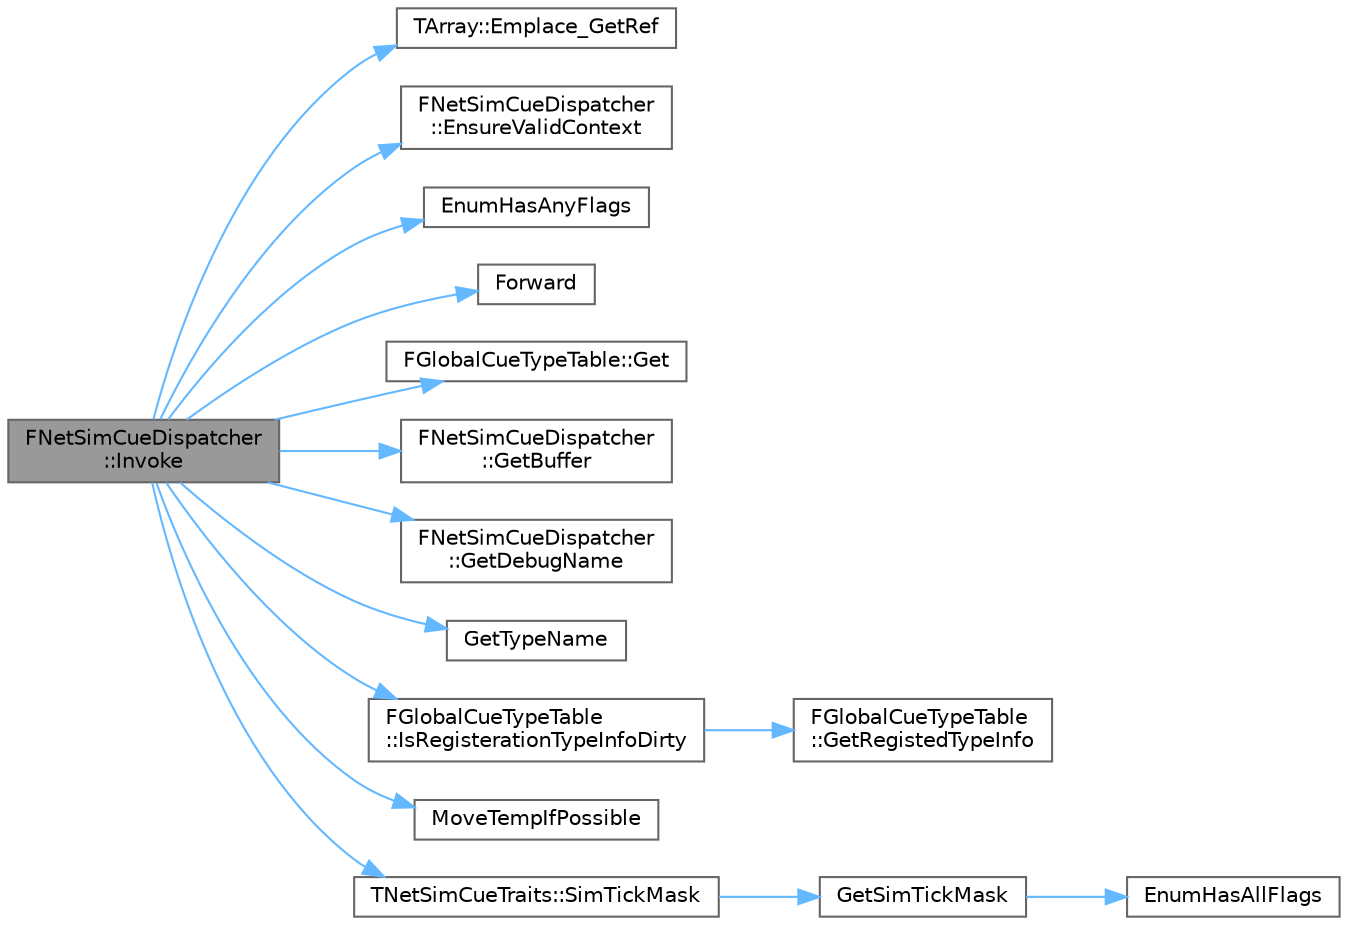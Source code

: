 digraph "FNetSimCueDispatcher::Invoke"
{
 // INTERACTIVE_SVG=YES
 // LATEX_PDF_SIZE
  bgcolor="transparent";
  edge [fontname=Helvetica,fontsize=10,labelfontname=Helvetica,labelfontsize=10];
  node [fontname=Helvetica,fontsize=10,shape=box,height=0.2,width=0.4];
  rankdir="LR";
  Node1 [id="Node000001",label="FNetSimCueDispatcher\l::Invoke",height=0.2,width=0.4,color="gray40", fillcolor="grey60", style="filled", fontcolor="black",tooltip=" "];
  Node1 -> Node2 [id="edge1_Node000001_Node000002",color="steelblue1",style="solid",tooltip=" "];
  Node2 [id="Node000002",label="TArray::Emplace_GetRef",height=0.2,width=0.4,color="grey40", fillcolor="white", style="filled",URL="$d4/d52/classTArray.html#a48a525ff9aca674ea8f4129630b67d9d",tooltip="Constructs a new item at the end of the array, possibly reallocating the whole array to fit."];
  Node1 -> Node3 [id="edge2_Node000001_Node000003",color="steelblue1",style="solid",tooltip=" "];
  Node3 [id="Node000003",label="FNetSimCueDispatcher\l::EnsureValidContext",height=0.2,width=0.4,color="grey40", fillcolor="white", style="filled",URL="$df/d26/structFNetSimCueDispatcher.html#a382fdc7c81373ebb72c2fa2c70a4e165",tooltip=" "];
  Node1 -> Node4 [id="edge3_Node000001_Node000004",color="steelblue1",style="solid",tooltip=" "];
  Node4 [id="Node000004",label="EnumHasAnyFlags",height=0.2,width=0.4,color="grey40", fillcolor="white", style="filled",URL="$d8/de7/EnumClassFlags_8h.html#a584482cc5c314e3e8ea8d24c7adf9f6e",tooltip=" "];
  Node1 -> Node5 [id="edge4_Node000001_Node000005",color="steelblue1",style="solid",tooltip=" "];
  Node5 [id="Node000005",label="Forward",height=0.2,width=0.4,color="grey40", fillcolor="white", style="filled",URL="$d4/d24/UnrealTemplate_8h.html#a68f280c1d561a8899a1e9e3ea8405d00",tooltip="Forward will cast a reference to an rvalue reference."];
  Node1 -> Node6 [id="edge5_Node000001_Node000006",color="steelblue1",style="solid",tooltip=" "];
  Node6 [id="Node000006",label="FGlobalCueTypeTable::Get",height=0.2,width=0.4,color="grey40", fillcolor="white", style="filled",URL="$df/d90/classFGlobalCueTypeTable.html#a086aea2552c1754598b9f739c2761ae7",tooltip=" "];
  Node1 -> Node7 [id="edge6_Node000001_Node000007",color="steelblue1",style="solid",tooltip=" "];
  Node7 [id="Node000007",label="FNetSimCueDispatcher\l::GetBuffer",height=0.2,width=0.4,color="grey40", fillcolor="white", style="filled",URL="$df/d26/structFNetSimCueDispatcher.html#a85736eae78d8823bbf78f87cdac77e8a",tooltip=" "];
  Node1 -> Node8 [id="edge7_Node000001_Node000008",color="steelblue1",style="solid",tooltip=" "];
  Node8 [id="Node000008",label="FNetSimCueDispatcher\l::GetDebugName",height=0.2,width=0.4,color="grey40", fillcolor="white", style="filled",URL="$df/d26/structFNetSimCueDispatcher.html#a5ae860587bc31b02f49f658fba0fdfb7",tooltip=" "];
  Node1 -> Node9 [id="edge8_Node000001_Node000009",color="steelblue1",style="solid",tooltip=" "];
  Node9 [id="Node000009",label="GetTypeName",height=0.2,width=0.4,color="grey40", fillcolor="white", style="filled",URL="$d4/d55/Casts_8h.html#aa2d5a86c9c6bef2ec5044c646fa4082c",tooltip=" "];
  Node1 -> Node10 [id="edge9_Node000001_Node000010",color="steelblue1",style="solid",tooltip=" "];
  Node10 [id="Node000010",label="FGlobalCueTypeTable\l::IsRegisterationTypeInfoDirty",height=0.2,width=0.4,color="grey40", fillcolor="white", style="filled",URL="$df/d90/classFGlobalCueTypeTable.html#adeb92b837f882ca322fc747ebc83d72b",tooltip=" "];
  Node10 -> Node11 [id="edge10_Node000010_Node000011",color="steelblue1",style="solid",tooltip=" "];
  Node11 [id="Node000011",label="FGlobalCueTypeTable\l::GetRegistedTypeInfo",height=0.2,width=0.4,color="grey40", fillcolor="white", style="filled",URL="$df/d90/classFGlobalCueTypeTable.html#a02a8e175a60223e59ab5e72d8e6876b0",tooltip=" "];
  Node1 -> Node12 [id="edge11_Node000001_Node000012",color="steelblue1",style="solid",tooltip=" "];
  Node12 [id="Node000012",label="MoveTempIfPossible",height=0.2,width=0.4,color="grey40", fillcolor="white", style="filled",URL="$d4/d24/UnrealTemplate_8h.html#aa0a9897f3eb4c8a5771f3702d2ed9819",tooltip="MoveTempIfPossible will cast a reference to an rvalue reference."];
  Node1 -> Node13 [id="edge12_Node000001_Node000013",color="steelblue1",style="solid",tooltip=" "];
  Node13 [id="Node000013",label="TNetSimCueTraits::SimTickMask",height=0.2,width=0.4,color="grey40", fillcolor="white", style="filled",URL="$d7/d08/structTNetSimCueTraits.html#aa85d8bf85ca03a9bee48337a3f7f3c22",tooltip=" "];
  Node13 -> Node14 [id="edge13_Node000013_Node000014",color="steelblue1",style="solid",tooltip=" "];
  Node14 [id="Node000014",label="GetSimTickMask",height=0.2,width=0.4,color="grey40", fillcolor="white", style="filled",URL="$d8/dcd/NetworkPredictionCueTraits_8h.html#aa726bc48a8df2d1045fbdf7424f75823",tooltip=" "];
  Node14 -> Node15 [id="edge14_Node000014_Node000015",color="steelblue1",style="solid",tooltip=" "];
  Node15 [id="Node000015",label="EnumHasAllFlags",height=0.2,width=0.4,color="grey40", fillcolor="white", style="filled",URL="$d8/de7/EnumClassFlags_8h.html#a61a208294a0303992a80f954efb9b6b5",tooltip=" "];
}
